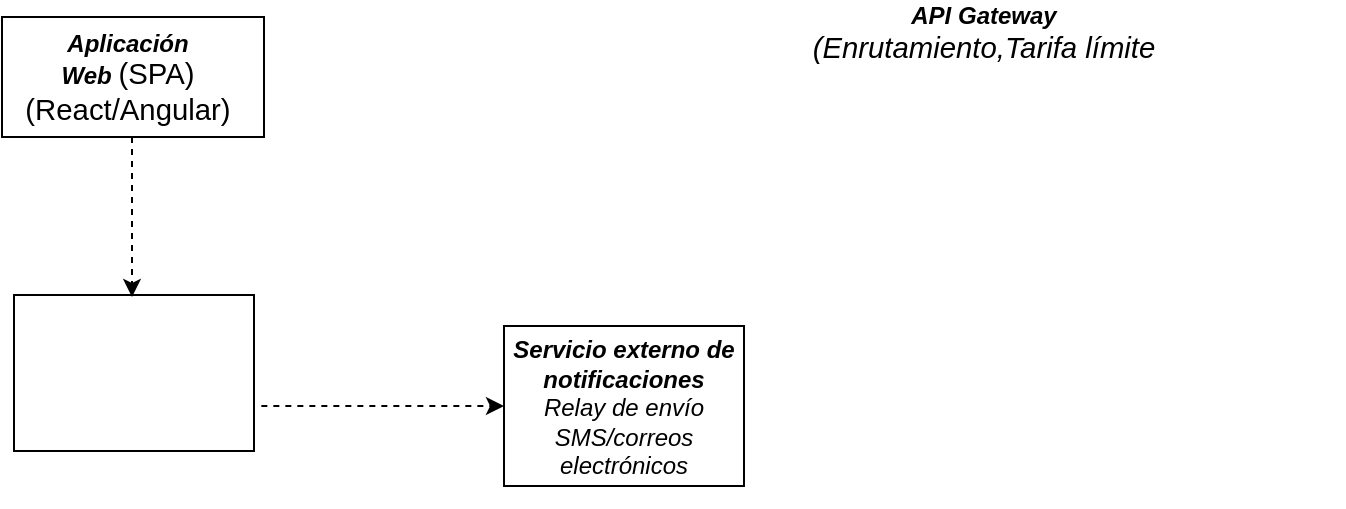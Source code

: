 <mxfile version="26.1.1">
  <diagram name="Página-1" id="-K2u0XVffFHJHdEMNZ2N">
    <mxGraphModel dx="872" dy="477" grid="1" gridSize="10" guides="1" tooltips="1" connect="1" arrows="1" fold="1" page="1" pageScale="1" pageWidth="827" pageHeight="1169" math="0" shadow="0">
      <root>
        <mxCell id="0" />
        <mxCell id="1" parent="0" />
        <mxCell id="dbFnvhDrwuD_8-trJE1Y-1" value="" style="rounded=0;whiteSpace=wrap;html=1;" vertex="1" parent="1">
          <mxGeometry x="149" y="75.5" width="131" height="60" as="geometry" />
        </mxCell>
        <mxCell id="dbFnvhDrwuD_8-trJE1Y-2" value="" style="rounded=0;whiteSpace=wrap;html=1;" vertex="1" parent="1">
          <mxGeometry x="155" y="214.5" width="120" height="78" as="geometry" />
        </mxCell>
        <mxCell id="dbFnvhDrwuD_8-trJE1Y-3" value="" style="rounded=0;whiteSpace=wrap;html=1;" vertex="1" parent="1">
          <mxGeometry x="400" y="230" width="120" height="80" as="geometry" />
        </mxCell>
        <mxCell id="dbFnvhDrwuD_8-trJE1Y-8" value="" style="endArrow=classic;html=1;rounded=0;entryX=0.5;entryY=0;entryDx=0;entryDy=0;strokeColor=default;dashed=1;" edge="1" parent="1">
          <mxGeometry width="50" height="50" relative="1" as="geometry">
            <mxPoint x="214" y="135.5" as="sourcePoint" />
            <mxPoint x="214" y="215.5" as="targetPoint" />
          </mxGeometry>
        </mxCell>
        <mxCell id="dbFnvhDrwuD_8-trJE1Y-9" value="" style="endArrow=classic;html=1;rounded=0;entryX=0;entryY=0.5;entryDx=0;entryDy=0;strokeColor=default;dashed=1;" edge="1" parent="1" target="dbFnvhDrwuD_8-trJE1Y-3">
          <mxGeometry width="50" height="50" relative="1" as="geometry">
            <mxPoint x="278.67" y="270" as="sourcePoint" />
            <mxPoint x="278.67" y="350" as="targetPoint" />
          </mxGeometry>
        </mxCell>
        <mxCell id="dbFnvhDrwuD_8-trJE1Y-13" value="&lt;div&gt;&lt;i&gt;&lt;b&gt;Aplicación Web&amp;nbsp;&lt;/b&gt;&lt;/i&gt;&lt;span style=&quot;font-family: Calibri, sans-serif; font-size: 11pt; background-color: transparent; color: light-dark(rgb(0, 0, 0), rgb(255, 255, 255));&quot;&gt;(SPA)(React/Angular)&lt;/span&gt;&lt;/div&gt;" style="text;strokeColor=none;align=center;fillColor=none;html=1;verticalAlign=middle;whiteSpace=wrap;rounded=0;" vertex="1" parent="1">
          <mxGeometry x="149" y="85.75" width="126" height="39.5" as="geometry" />
        </mxCell>
        <mxCell id="dbFnvhDrwuD_8-trJE1Y-14" value="&lt;div&gt;&lt;i&gt;&lt;b&gt;API Gateway&lt;/b&gt;&lt;/i&gt;&lt;/div&gt;&lt;div&gt;&lt;font face=&quot;Calibri, sans-serif&quot;&gt;&lt;span style=&quot;font-size: 14.667px;&quot;&gt;&lt;i&gt;(Enrutamiento,Tarifa límite&lt;/i&gt;&lt;/span&gt;&lt;/font&gt;&lt;/div&gt;&lt;div&gt;&lt;br&gt;&lt;/div&gt;&lt;div&gt;&lt;i&gt;&lt;font&gt;&lt;br&gt;&lt;/font&gt;&lt;/i&gt;&lt;/div&gt;" style="text;strokeColor=none;align=center;fillColor=none;html=1;verticalAlign=middle;whiteSpace=wrap;rounded=0;" vertex="1" parent="1">
          <mxGeometry x="460" y="75.5" width="360" height="45" as="geometry" />
        </mxCell>
        <mxCell id="dbFnvhDrwuD_8-trJE1Y-15" value="&lt;div&gt;&lt;i&gt;&lt;b&gt;Servicio externo de notificaciones&lt;/b&gt;&lt;/i&gt;&lt;/div&gt;&lt;div&gt;&lt;i style=&quot;background-color: transparent; color: light-dark(rgb(0, 0, 0), rgb(255, 255, 255));&quot;&gt;Relay de envío SMS/correos electrónicos&lt;/i&gt;&lt;/div&gt;&lt;div&gt;&amp;nbsp;&lt;/div&gt;" style="text;strokeColor=none;align=center;fillColor=none;html=1;verticalAlign=middle;whiteSpace=wrap;rounded=0;" vertex="1" parent="1">
          <mxGeometry x="400" y="252.5" width="120" height="50" as="geometry" />
        </mxCell>
      </root>
    </mxGraphModel>
  </diagram>
</mxfile>
